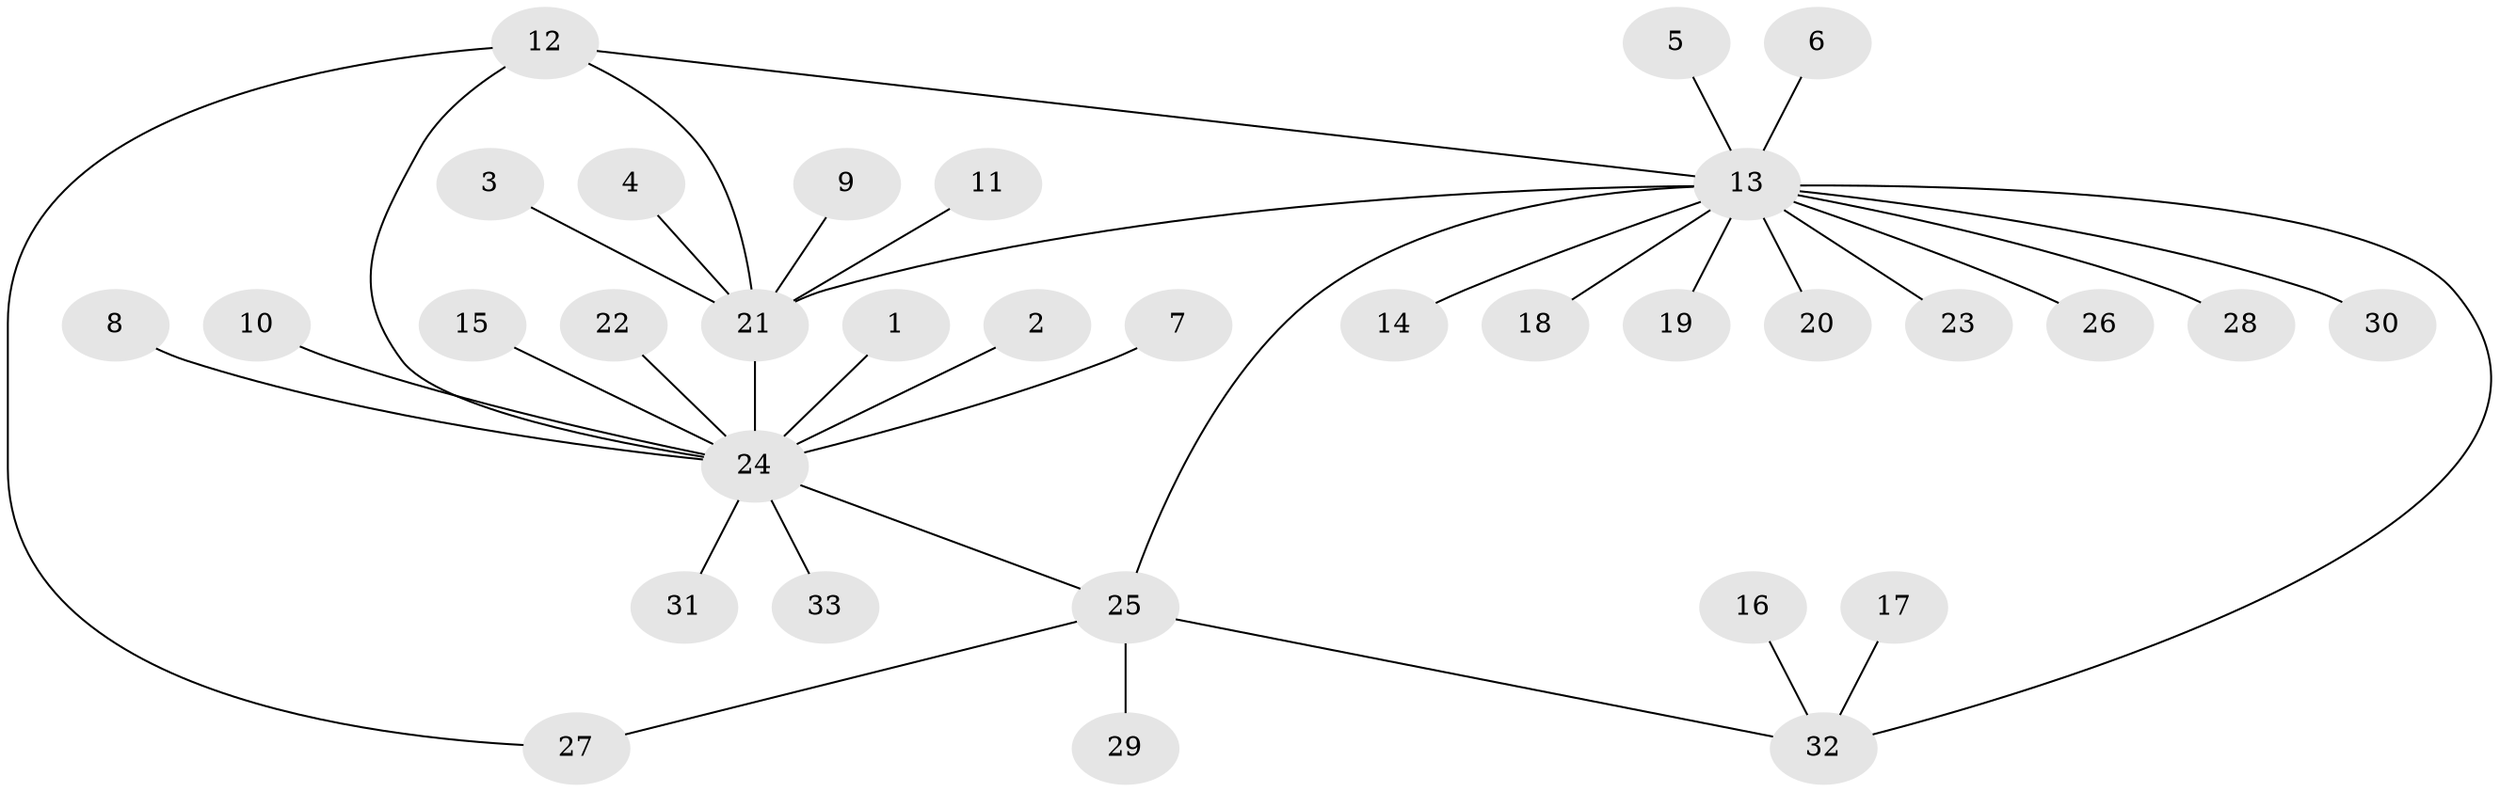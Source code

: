 // original degree distribution, {17: 0.03076923076923077, 1: 0.5692307692307692, 5: 0.03076923076923077, 8: 0.015384615384615385, 3: 0.07692307692307693, 4: 0.06153846153846154, 2: 0.2153846153846154}
// Generated by graph-tools (version 1.1) at 2025/49/03/09/25 03:49:50]
// undirected, 33 vertices, 37 edges
graph export_dot {
graph [start="1"]
  node [color=gray90,style=filled];
  1;
  2;
  3;
  4;
  5;
  6;
  7;
  8;
  9;
  10;
  11;
  12;
  13;
  14;
  15;
  16;
  17;
  18;
  19;
  20;
  21;
  22;
  23;
  24;
  25;
  26;
  27;
  28;
  29;
  30;
  31;
  32;
  33;
  1 -- 24 [weight=1.0];
  2 -- 24 [weight=1.0];
  3 -- 21 [weight=1.0];
  4 -- 21 [weight=1.0];
  5 -- 13 [weight=1.0];
  6 -- 13 [weight=1.0];
  7 -- 24 [weight=1.0];
  8 -- 24 [weight=1.0];
  9 -- 21 [weight=1.0];
  10 -- 24 [weight=1.0];
  11 -- 21 [weight=1.0];
  12 -- 13 [weight=1.0];
  12 -- 21 [weight=1.0];
  12 -- 24 [weight=1.0];
  12 -- 27 [weight=1.0];
  13 -- 14 [weight=1.0];
  13 -- 18 [weight=1.0];
  13 -- 19 [weight=1.0];
  13 -- 20 [weight=1.0];
  13 -- 21 [weight=1.0];
  13 -- 23 [weight=1.0];
  13 -- 25 [weight=1.0];
  13 -- 26 [weight=1.0];
  13 -- 28 [weight=1.0];
  13 -- 30 [weight=1.0];
  13 -- 32 [weight=1.0];
  15 -- 24 [weight=1.0];
  16 -- 32 [weight=1.0];
  17 -- 32 [weight=1.0];
  21 -- 24 [weight=2.0];
  22 -- 24 [weight=1.0];
  24 -- 25 [weight=1.0];
  24 -- 31 [weight=1.0];
  24 -- 33 [weight=1.0];
  25 -- 27 [weight=1.0];
  25 -- 29 [weight=1.0];
  25 -- 32 [weight=1.0];
}
